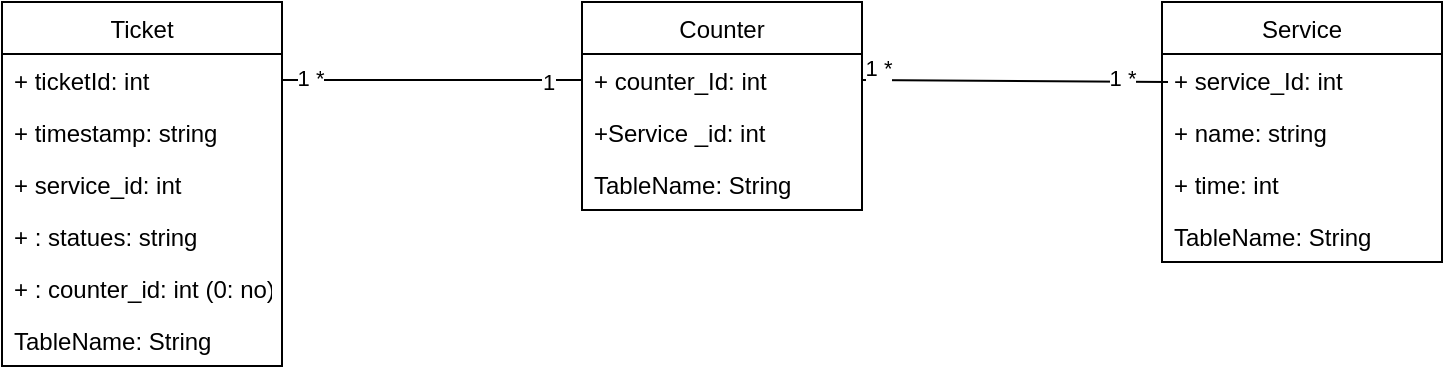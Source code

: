 <mxfile version="20.2.3" type="device"><diagram id="C5RBs43oDa-KdzZeNtuy" name="Page-1"><mxGraphModel dx="1022" dy="549" grid="1" gridSize="10" guides="1" tooltips="1" connect="1" arrows="1" fold="1" page="1" pageScale="1" pageWidth="827" pageHeight="1169" math="0" shadow="0"><root><mxCell id="WIyWlLk6GJQsqaUBKTNV-0"/><mxCell id="WIyWlLk6GJQsqaUBKTNV-1" parent="WIyWlLk6GJQsqaUBKTNV-0"/><mxCell id="p4XRXJSJ2hY1Fl1UEra3-0" value="Ticket" style="swimlane;fontStyle=0;childLayout=stackLayout;horizontal=1;startSize=26;fillColor=none;horizontalStack=0;resizeParent=1;resizeParentMax=0;resizeLast=0;collapsible=1;marginBottom=0;" vertex="1" parent="WIyWlLk6GJQsqaUBKTNV-1"><mxGeometry x="57" y="180" width="140" height="182" as="geometry"/></mxCell><mxCell id="p4XRXJSJ2hY1Fl1UEra3-1" value="+ ticketId: int" style="text;strokeColor=none;fillColor=none;align=left;verticalAlign=top;spacingLeft=4;spacingRight=4;overflow=hidden;rotatable=0;points=[[0,0.5],[1,0.5]];portConstraint=eastwest;" vertex="1" parent="p4XRXJSJ2hY1Fl1UEra3-0"><mxGeometry y="26" width="140" height="26" as="geometry"/></mxCell><mxCell id="p4XRXJSJ2hY1Fl1UEra3-2" value="+ timestamp: string" style="text;strokeColor=none;fillColor=none;align=left;verticalAlign=top;spacingLeft=4;spacingRight=4;overflow=hidden;rotatable=0;points=[[0,0.5],[1,0.5]];portConstraint=eastwest;" vertex="1" parent="p4XRXJSJ2hY1Fl1UEra3-0"><mxGeometry y="52" width="140" height="26" as="geometry"/></mxCell><mxCell id="p4XRXJSJ2hY1Fl1UEra3-3" value="+ service_id: int" style="text;strokeColor=none;fillColor=none;align=left;verticalAlign=top;spacingLeft=4;spacingRight=4;overflow=hidden;rotatable=0;points=[[0,0.5],[1,0.5]];portConstraint=eastwest;" vertex="1" parent="p4XRXJSJ2hY1Fl1UEra3-0"><mxGeometry y="78" width="140" height="26" as="geometry"/></mxCell><mxCell id="p4XRXJSJ2hY1Fl1UEra3-4" value="+ : statues: string" style="text;strokeColor=none;fillColor=none;align=left;verticalAlign=top;spacingLeft=4;spacingRight=4;overflow=hidden;rotatable=0;points=[[0,0.5],[1,0.5]];portConstraint=eastwest;" vertex="1" parent="p4XRXJSJ2hY1Fl1UEra3-0"><mxGeometry y="104" width="140" height="26" as="geometry"/></mxCell><mxCell id="p4XRXJSJ2hY1Fl1UEra3-5" value="+ : counter_id: int (0: no)" style="text;strokeColor=none;fillColor=none;align=left;verticalAlign=top;spacingLeft=4;spacingRight=4;overflow=hidden;rotatable=0;points=[[0,0.5],[1,0.5]];portConstraint=eastwest;" vertex="1" parent="p4XRXJSJ2hY1Fl1UEra3-0"><mxGeometry y="130" width="140" height="26" as="geometry"/></mxCell><mxCell id="p4XRXJSJ2hY1Fl1UEra3-6" value="TableName: String" style="text;strokeColor=none;fillColor=none;align=left;verticalAlign=top;spacingLeft=4;spacingRight=4;overflow=hidden;rotatable=0;points=[[0,0.5],[1,0.5]];portConstraint=eastwest;" vertex="1" parent="p4XRXJSJ2hY1Fl1UEra3-0"><mxGeometry y="156" width="140" height="26" as="geometry"/></mxCell><mxCell id="p4XRXJSJ2hY1Fl1UEra3-7" value="Counter" style="swimlane;fontStyle=0;childLayout=stackLayout;horizontal=1;startSize=26;fillColor=none;horizontalStack=0;resizeParent=1;resizeParentMax=0;resizeLast=0;collapsible=1;marginBottom=0;" vertex="1" parent="WIyWlLk6GJQsqaUBKTNV-1"><mxGeometry x="347" y="180" width="140" height="104" as="geometry"/></mxCell><mxCell id="p4XRXJSJ2hY1Fl1UEra3-8" value="+ counter_Id: int" style="text;strokeColor=none;fillColor=none;align=left;verticalAlign=top;spacingLeft=4;spacingRight=4;overflow=hidden;rotatable=0;points=[[0,0.5],[1,0.5]];portConstraint=eastwest;" vertex="1" parent="p4XRXJSJ2hY1Fl1UEra3-7"><mxGeometry y="26" width="140" height="26" as="geometry"/></mxCell><mxCell id="p4XRXJSJ2hY1Fl1UEra3-9" value="+Service _id: int" style="text;strokeColor=none;fillColor=none;align=left;verticalAlign=top;spacingLeft=4;spacingRight=4;overflow=hidden;rotatable=0;points=[[0,0.5],[1,0.5]];portConstraint=eastwest;" vertex="1" parent="p4XRXJSJ2hY1Fl1UEra3-7"><mxGeometry y="52" width="140" height="26" as="geometry"/></mxCell><mxCell id="p4XRXJSJ2hY1Fl1UEra3-10" value="TableName: String" style="text;strokeColor=none;fillColor=none;align=left;verticalAlign=top;spacingLeft=4;spacingRight=4;overflow=hidden;rotatable=0;points=[[0,0.5],[1,0.5]];portConstraint=eastwest;" vertex="1" parent="p4XRXJSJ2hY1Fl1UEra3-7"><mxGeometry y="78" width="140" height="26" as="geometry"/></mxCell><mxCell id="p4XRXJSJ2hY1Fl1UEra3-11" value="Service" style="swimlane;fontStyle=0;childLayout=stackLayout;horizontal=1;startSize=26;fillColor=none;horizontalStack=0;resizeParent=1;resizeParentMax=0;resizeLast=0;collapsible=1;marginBottom=0;" vertex="1" parent="WIyWlLk6GJQsqaUBKTNV-1"><mxGeometry x="637" y="180" width="140" height="130" as="geometry"/></mxCell><mxCell id="p4XRXJSJ2hY1Fl1UEra3-12" value="+ service_Id: int" style="text;strokeColor=none;fillColor=none;align=left;verticalAlign=top;spacingLeft=4;spacingRight=4;overflow=hidden;rotatable=0;points=[[0,0.5],[1,0.5]];portConstraint=eastwest;" vertex="1" parent="p4XRXJSJ2hY1Fl1UEra3-11"><mxGeometry y="26" width="140" height="26" as="geometry"/></mxCell><mxCell id="p4XRXJSJ2hY1Fl1UEra3-13" value="+ name: string" style="text;strokeColor=none;fillColor=none;align=left;verticalAlign=top;spacingLeft=4;spacingRight=4;overflow=hidden;rotatable=0;points=[[0,0.5],[1,0.5]];portConstraint=eastwest;" vertex="1" parent="p4XRXJSJ2hY1Fl1UEra3-11"><mxGeometry y="52" width="140" height="26" as="geometry"/></mxCell><mxCell id="p4XRXJSJ2hY1Fl1UEra3-14" value="+ time: int " style="text;strokeColor=none;fillColor=none;align=left;verticalAlign=top;spacingLeft=4;spacingRight=4;overflow=hidden;rotatable=0;points=[[0,0.5],[1,0.5]];portConstraint=eastwest;" vertex="1" parent="p4XRXJSJ2hY1Fl1UEra3-11"><mxGeometry y="78" width="140" height="26" as="geometry"/></mxCell><mxCell id="p4XRXJSJ2hY1Fl1UEra3-15" value="TableName: String" style="text;strokeColor=none;fillColor=none;align=left;verticalAlign=top;spacingLeft=4;spacingRight=4;overflow=hidden;rotatable=0;points=[[0,0.5],[1,0.5]];portConstraint=eastwest;" vertex="1" parent="p4XRXJSJ2hY1Fl1UEra3-11"><mxGeometry y="104" width="140" height="26" as="geometry"/></mxCell><mxCell id="p4XRXJSJ2hY1Fl1UEra3-16" value="" style="endArrow=none;html=1;rounded=0;exitX=1;exitY=0.5;exitDx=0;exitDy=0;" edge="1" parent="WIyWlLk6GJQsqaUBKTNV-1" source="p4XRXJSJ2hY1Fl1UEra3-8"><mxGeometry width="50" height="50" relative="1" as="geometry"><mxPoint x="487" y="271.0" as="sourcePoint"/><mxPoint x="640" y="220" as="targetPoint"/></mxGeometry></mxCell><mxCell id="p4XRXJSJ2hY1Fl1UEra3-18" value="1 *" style="edgeLabel;html=1;align=center;verticalAlign=middle;resizable=0;points=[];" vertex="1" connectable="0" parent="p4XRXJSJ2hY1Fl1UEra3-16"><mxGeometry x="-0.819" y="1" relative="1" as="geometry"><mxPoint x="116" as="offset"/></mxGeometry></mxCell><mxCell id="p4XRXJSJ2hY1Fl1UEra3-19" value="" style="endArrow=none;html=1;rounded=0;exitX=1;exitY=0.5;exitDx=0;exitDy=0;entryX=0;entryY=0.5;entryDx=0;entryDy=0;" edge="1" parent="WIyWlLk6GJQsqaUBKTNV-1" source="p4XRXJSJ2hY1Fl1UEra3-1" target="p4XRXJSJ2hY1Fl1UEra3-8"><mxGeometry width="50" height="50" relative="1" as="geometry"><mxPoint x="497" y="281.0" as="sourcePoint"/><mxPoint x="697" y="307" as="targetPoint"/></mxGeometry></mxCell><mxCell id="p4XRXJSJ2hY1Fl1UEra3-20" value="1" style="edgeLabel;html=1;align=center;verticalAlign=middle;resizable=0;points=[];" vertex="1" connectable="0" parent="p4XRXJSJ2hY1Fl1UEra3-19"><mxGeometry x="0.767" y="-1" relative="1" as="geometry"><mxPoint as="offset"/></mxGeometry></mxCell><mxCell id="p4XRXJSJ2hY1Fl1UEra3-21" value="1 *" style="edgeLabel;html=1;align=center;verticalAlign=middle;resizable=0;points=[];" vertex="1" connectable="0" parent="p4XRXJSJ2hY1Fl1UEra3-19"><mxGeometry x="-0.819" y="1" relative="1" as="geometry"><mxPoint as="offset"/></mxGeometry></mxCell><mxCell id="p4XRXJSJ2hY1Fl1UEra3-22" value="1 *" style="edgeLabel;html=1;align=center;verticalAlign=middle;resizable=0;points=[];" vertex="1" connectable="0" parent="WIyWlLk6GJQsqaUBKTNV-1"><mxGeometry x="680.005" y="219.998" as="geometry"><mxPoint x="-185" y="-7" as="offset"/></mxGeometry></mxCell></root></mxGraphModel></diagram></mxfile>